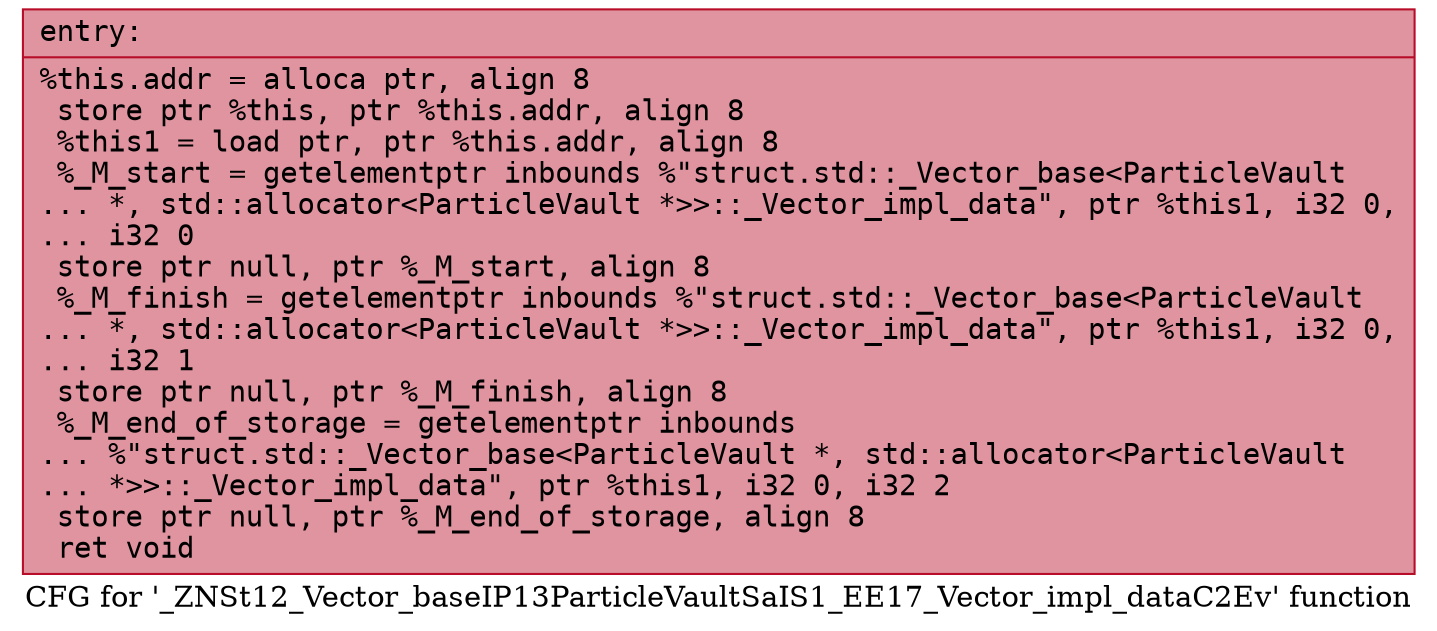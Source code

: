 digraph "CFG for '_ZNSt12_Vector_baseIP13ParticleVaultSaIS1_EE17_Vector_impl_dataC2Ev' function" {
	label="CFG for '_ZNSt12_Vector_baseIP13ParticleVaultSaIS1_EE17_Vector_impl_dataC2Ev' function";

	Node0x55907114aa40 [shape=record,color="#b70d28ff", style=filled, fillcolor="#b70d2870" fontname="Courier",label="{entry:\l|  %this.addr = alloca ptr, align 8\l  store ptr %this, ptr %this.addr, align 8\l  %this1 = load ptr, ptr %this.addr, align 8\l  %_M_start = getelementptr inbounds %\"struct.std::_Vector_base\<ParticleVault\l... *, std::allocator\<ParticleVault *\>\>::_Vector_impl_data\", ptr %this1, i32 0,\l... i32 0\l  store ptr null, ptr %_M_start, align 8\l  %_M_finish = getelementptr inbounds %\"struct.std::_Vector_base\<ParticleVault\l... *, std::allocator\<ParticleVault *\>\>::_Vector_impl_data\", ptr %this1, i32 0,\l... i32 1\l  store ptr null, ptr %_M_finish, align 8\l  %_M_end_of_storage = getelementptr inbounds\l... %\"struct.std::_Vector_base\<ParticleVault *, std::allocator\<ParticleVault\l... *\>\>::_Vector_impl_data\", ptr %this1, i32 0, i32 2\l  store ptr null, ptr %_M_end_of_storage, align 8\l  ret void\l}"];
}
